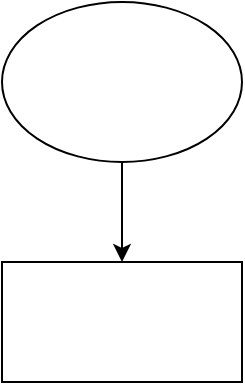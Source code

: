<mxfile version="16.0.0" type="github">
  <diagram id="ZjvyiNDttUeYV6YLbMev" name="Page-1">
    <mxGraphModel dx="1422" dy="882" grid="1" gridSize="10" guides="1" tooltips="1" connect="1" arrows="1" fold="1" page="1" pageScale="1" pageWidth="827" pageHeight="1169" math="0" shadow="0">
      <root>
        <mxCell id="0" />
        <mxCell id="1" parent="0" />
        <mxCell id="vUl0OeT3wEIn_O0--RRX-3" style="edgeStyle=orthogonalEdgeStyle;rounded=0;orthogonalLoop=1;jettySize=auto;html=1;exitX=0.5;exitY=1;exitDx=0;exitDy=0;entryX=0.5;entryY=0;entryDx=0;entryDy=0;" edge="1" parent="1" source="vUl0OeT3wEIn_O0--RRX-1" target="vUl0OeT3wEIn_O0--RRX-2">
          <mxGeometry relative="1" as="geometry" />
        </mxCell>
        <mxCell id="vUl0OeT3wEIn_O0--RRX-1" value="" style="ellipse;whiteSpace=wrap;html=1;" vertex="1" parent="1">
          <mxGeometry x="260" y="130" width="120" height="80" as="geometry" />
        </mxCell>
        <mxCell id="vUl0OeT3wEIn_O0--RRX-2" value="" style="rounded=0;whiteSpace=wrap;html=1;" vertex="1" parent="1">
          <mxGeometry x="260" y="260" width="120" height="60" as="geometry" />
        </mxCell>
      </root>
    </mxGraphModel>
  </diagram>
</mxfile>
